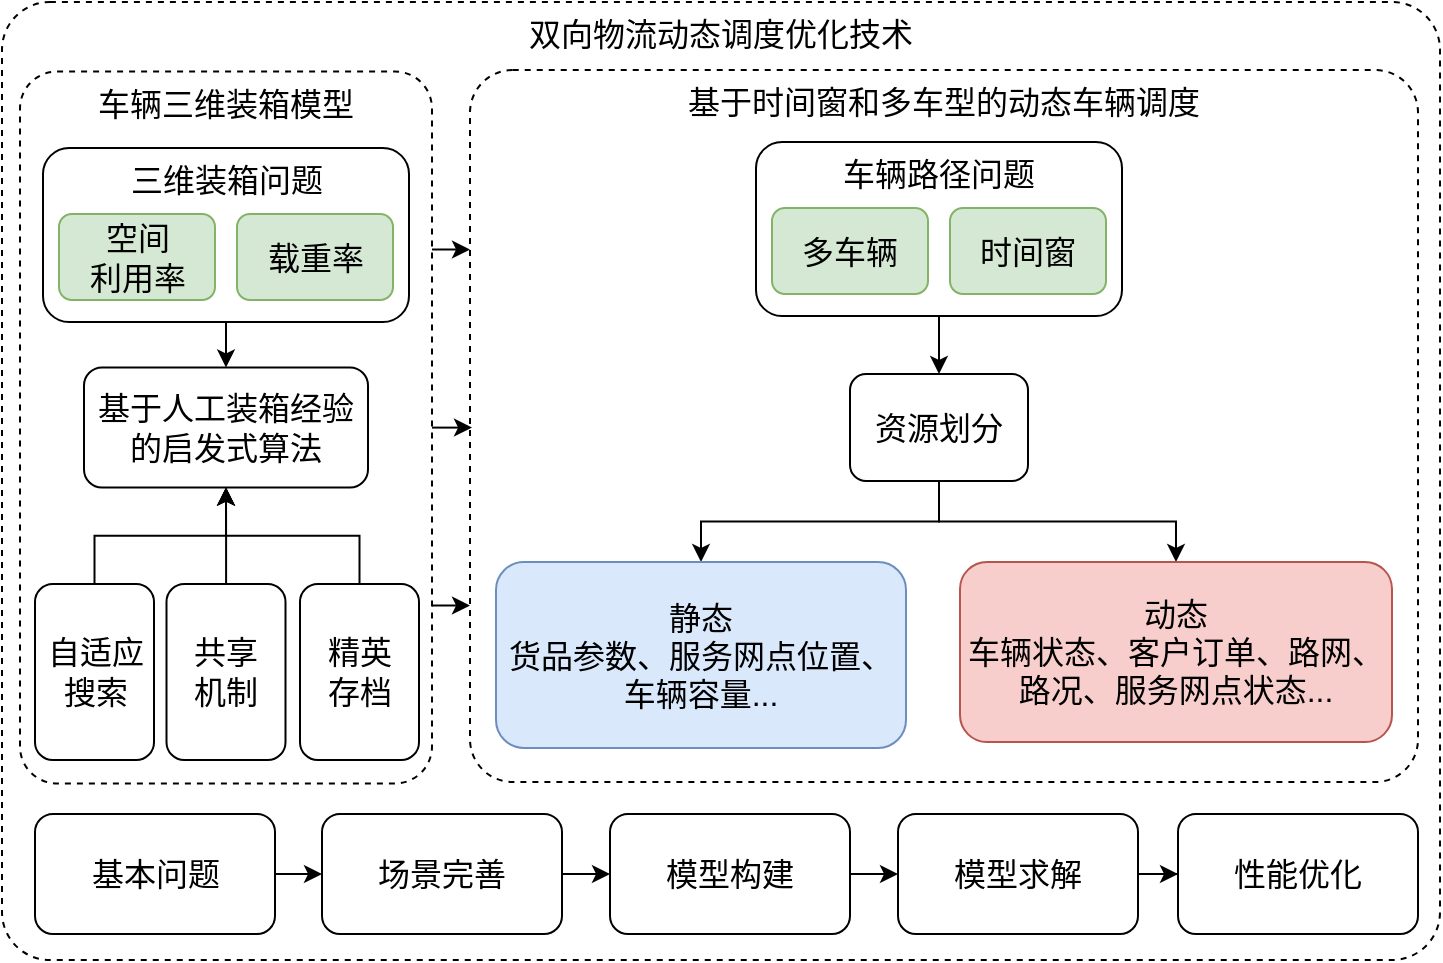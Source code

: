 <mxfile version="20.4.1" type="github">
  <diagram id="pGKcQqe7rzBw23-9qWBj" name="第 1 页">
    <mxGraphModel dx="1106" dy="734" grid="0" gridSize="10" guides="1" tooltips="1" connect="1" arrows="1" fold="1" page="1" pageScale="1" pageWidth="827" pageHeight="1169" math="0" shadow="0">
      <root>
        <mxCell id="0" />
        <mxCell id="1" parent="0" />
        <mxCell id="maDJqcjo1r75fHRdNXrU-39" value="双向物流动态调度优化技术" style="rounded=1;whiteSpace=wrap;html=1;labelBackgroundColor=none;fontSize=16;dashed=1;arcSize=5;verticalAlign=top;" vertex="1" parent="1">
          <mxGeometry x="51" y="211" width="719" height="479" as="geometry" />
        </mxCell>
        <mxCell id="maDJqcjo1r75fHRdNXrU-23" value="&lt;font style=&quot;font-size: 16px;&quot;&gt;基于时间窗和多车型的动态车辆调度&lt;/font&gt;" style="rounded=1;whiteSpace=wrap;html=1;dashed=1;arcSize=6;verticalAlign=top;" vertex="1" parent="1">
          <mxGeometry x="285" y="245" width="474" height="356" as="geometry" />
        </mxCell>
        <mxCell id="maDJqcjo1r75fHRdNXrU-41" value="" style="edgeStyle=orthogonalEdgeStyle;rounded=0;orthogonalLoop=1;jettySize=auto;html=1;fontSize=16;" edge="1" parent="1" source="nu8JQhl-7PeckI64FYxP-8" target="maDJqcjo1r75fHRdNXrU-23">
          <mxGeometry relative="1" as="geometry" />
        </mxCell>
        <mxCell id="maDJqcjo1r75fHRdNXrU-42" style="edgeStyle=orthogonalEdgeStyle;rounded=0;orthogonalLoop=1;jettySize=auto;html=1;exitX=1;exitY=0.25;exitDx=0;exitDy=0;entryX=0;entryY=0.25;entryDx=0;entryDy=0;fontSize=16;" edge="1" parent="1" source="nu8JQhl-7PeckI64FYxP-8" target="maDJqcjo1r75fHRdNXrU-23">
          <mxGeometry relative="1" as="geometry" />
        </mxCell>
        <mxCell id="maDJqcjo1r75fHRdNXrU-44" style="edgeStyle=orthogonalEdgeStyle;rounded=0;orthogonalLoop=1;jettySize=auto;html=1;exitX=1;exitY=0.75;exitDx=0;exitDy=0;entryX=0;entryY=0.75;entryDx=0;entryDy=0;fontSize=16;" edge="1" parent="1" source="nu8JQhl-7PeckI64FYxP-8" target="maDJqcjo1r75fHRdNXrU-23">
          <mxGeometry relative="1" as="geometry" />
        </mxCell>
        <mxCell id="nu8JQhl-7PeckI64FYxP-8" value="车辆三维装箱模型" style="rounded=1;whiteSpace=wrap;html=1;fontSize=16;verticalAlign=top;dashed=1;arcSize=9;" parent="1" vertex="1">
          <mxGeometry x="60" y="245.75" width="206" height="356" as="geometry" />
        </mxCell>
        <mxCell id="maDJqcjo1r75fHRdNXrU-3" value="" style="group" vertex="1" connectable="0" parent="1">
          <mxGeometry x="424" y="281" width="187" height="87" as="geometry" />
        </mxCell>
        <mxCell id="nu8JQhl-7PeckI64FYxP-1" value="&lt;font style=&quot;font-size: 16px;&quot;&gt;车辆路径问题&lt;/font&gt;" style="rounded=1;whiteSpace=wrap;html=1;verticalAlign=top;" parent="maDJqcjo1r75fHRdNXrU-3" vertex="1">
          <mxGeometry x="4" width="183" height="87" as="geometry" />
        </mxCell>
        <mxCell id="nu8JQhl-7PeckI64FYxP-3" value="&lt;font style=&quot;font-size: 16px;&quot;&gt;时间窗&lt;/font&gt;" style="rounded=1;whiteSpace=wrap;html=1;fillColor=#d5e8d4;strokeColor=#82b366;" parent="maDJqcjo1r75fHRdNXrU-3" vertex="1">
          <mxGeometry x="101" y="33" width="78" height="43" as="geometry" />
        </mxCell>
        <mxCell id="nu8JQhl-7PeckI64FYxP-4" value="&lt;font style=&quot;font-size: 16px;&quot;&gt;多车辆&lt;/font&gt;" style="rounded=1;whiteSpace=wrap;html=1;fillColor=#d5e8d4;strokeColor=#82b366;" parent="maDJqcjo1r75fHRdNXrU-3" vertex="1">
          <mxGeometry x="12" y="33" width="78" height="43" as="geometry" />
        </mxCell>
        <mxCell id="maDJqcjo1r75fHRdNXrU-21" style="edgeStyle=orthogonalEdgeStyle;rounded=0;orthogonalLoop=1;jettySize=auto;html=1;entryX=0.5;entryY=0;entryDx=0;entryDy=0;" edge="1" parent="1" source="maDJqcjo1r75fHRdNXrU-2" target="maDJqcjo1r75fHRdNXrU-8">
          <mxGeometry relative="1" as="geometry" />
        </mxCell>
        <mxCell id="maDJqcjo1r75fHRdNXrU-22" style="edgeStyle=orthogonalEdgeStyle;rounded=0;orthogonalLoop=1;jettySize=auto;html=1;" edge="1" parent="1" source="maDJqcjo1r75fHRdNXrU-2" target="maDJqcjo1r75fHRdNXrU-9">
          <mxGeometry relative="1" as="geometry" />
        </mxCell>
        <mxCell id="maDJqcjo1r75fHRdNXrU-2" value="&lt;font style=&quot;font-size: 16px;&quot;&gt;资源划分&lt;/font&gt;" style="rounded=1;whiteSpace=wrap;html=1;verticalAlign=middle;" vertex="1" parent="1">
          <mxGeometry x="475" y="397" width="89" height="53.5" as="geometry" />
        </mxCell>
        <mxCell id="maDJqcjo1r75fHRdNXrU-8" value="&lt;font style=&quot;font-size: 16px;&quot;&gt;静态&lt;br&gt;&lt;div class=&quot;lake-content&quot;&gt;&lt;span class=&quot;ne-text&quot;&gt;货品参数、服务网点位置、车辆容量...&lt;/span&gt;&lt;/div&gt;&lt;/font&gt;" style="rounded=1;whiteSpace=wrap;html=1;fillColor=#dae8fc;strokeColor=#6c8ebf;" vertex="1" parent="1">
          <mxGeometry x="298" y="491" width="205" height="93" as="geometry" />
        </mxCell>
        <mxCell id="maDJqcjo1r75fHRdNXrU-9" value="&lt;font style=&quot;font-size: 16px;&quot;&gt;动态&lt;br&gt;&lt;div class=&quot;lake-content&quot;&gt;&lt;span class=&quot;ne-text&quot;&gt;车辆状态、客户订单、路网、路况、服务网点状态...&lt;/span&gt;&lt;/div&gt;&lt;/font&gt;" style="rounded=1;whiteSpace=wrap;html=1;fillColor=#f8cecc;strokeColor=#b85450;" vertex="1" parent="1">
          <mxGeometry x="530" y="491" width="216" height="90" as="geometry" />
        </mxCell>
        <mxCell id="maDJqcjo1r75fHRdNXrU-20" style="edgeStyle=orthogonalEdgeStyle;rounded=0;orthogonalLoop=1;jettySize=auto;html=1;entryX=0.5;entryY=0;entryDx=0;entryDy=0;" edge="1" parent="1" source="nu8JQhl-7PeckI64FYxP-1" target="maDJqcjo1r75fHRdNXrU-2">
          <mxGeometry relative="1" as="geometry" />
        </mxCell>
        <mxCell id="maDJqcjo1r75fHRdNXrU-24" value="" style="group" vertex="1" connectable="0" parent="1">
          <mxGeometry x="67.5" y="284" width="187" height="87" as="geometry" />
        </mxCell>
        <mxCell id="maDJqcjo1r75fHRdNXrU-25" value="&lt;font style=&quot;font-size: 16px;&quot;&gt;三维装箱问题&lt;/font&gt;" style="rounded=1;whiteSpace=wrap;html=1;verticalAlign=top;" vertex="1" parent="maDJqcjo1r75fHRdNXrU-24">
          <mxGeometry x="4" width="183" height="87" as="geometry" />
        </mxCell>
        <mxCell id="maDJqcjo1r75fHRdNXrU-26" value="&lt;font style=&quot;font-size: 16px;&quot;&gt;载重率&lt;/font&gt;" style="rounded=1;whiteSpace=wrap;html=1;fillColor=#d5e8d4;strokeColor=#82b366;" vertex="1" parent="maDJqcjo1r75fHRdNXrU-24">
          <mxGeometry x="101" y="33" width="78" height="43" as="geometry" />
        </mxCell>
        <mxCell id="maDJqcjo1r75fHRdNXrU-27" value="&lt;font style=&quot;font-size: 16px;&quot;&gt;空间&lt;br&gt;利用率&lt;/font&gt;" style="rounded=1;whiteSpace=wrap;html=1;fillColor=#d5e8d4;strokeColor=#82b366;" vertex="1" parent="maDJqcjo1r75fHRdNXrU-24">
          <mxGeometry x="12" y="33" width="78" height="43" as="geometry" />
        </mxCell>
        <mxCell id="maDJqcjo1r75fHRdNXrU-29" value="基于人工装箱经验的启发式算法" style="rounded=1;whiteSpace=wrap;html=1;labelBackgroundColor=none;fontSize=16;" vertex="1" parent="1">
          <mxGeometry x="92" y="393.75" width="142" height="60" as="geometry" />
        </mxCell>
        <mxCell id="maDJqcjo1r75fHRdNXrU-30" value="" style="edgeStyle=orthogonalEdgeStyle;rounded=0;orthogonalLoop=1;jettySize=auto;html=1;fontSize=16;" edge="1" parent="1" source="maDJqcjo1r75fHRdNXrU-25" target="maDJqcjo1r75fHRdNXrU-29">
          <mxGeometry relative="1" as="geometry" />
        </mxCell>
        <mxCell id="maDJqcjo1r75fHRdNXrU-34" style="edgeStyle=orthogonalEdgeStyle;rounded=0;orthogonalLoop=1;jettySize=auto;html=1;entryX=0.5;entryY=1;entryDx=0;entryDy=0;fontSize=16;" edge="1" parent="1" source="maDJqcjo1r75fHRdNXrU-31" target="maDJqcjo1r75fHRdNXrU-29">
          <mxGeometry relative="1" as="geometry" />
        </mxCell>
        <mxCell id="maDJqcjo1r75fHRdNXrU-31" value="&lt;font style=&quot;font-size: 16px;&quot;&gt;自适应搜索&lt;/font&gt;" style="rounded=1;whiteSpace=wrap;html=1;verticalAlign=middle;" vertex="1" parent="1">
          <mxGeometry x="67.5" y="502" width="59.5" height="88" as="geometry" />
        </mxCell>
        <mxCell id="maDJqcjo1r75fHRdNXrU-37" value="" style="edgeStyle=orthogonalEdgeStyle;rounded=0;orthogonalLoop=1;jettySize=auto;html=1;fontSize=16;" edge="1" parent="1" source="maDJqcjo1r75fHRdNXrU-35" target="maDJqcjo1r75fHRdNXrU-29">
          <mxGeometry relative="1" as="geometry" />
        </mxCell>
        <mxCell id="maDJqcjo1r75fHRdNXrU-35" value="&lt;font style=&quot;font-size: 16px;&quot;&gt;共享&lt;br&gt;机制&lt;/font&gt;" style="rounded=1;whiteSpace=wrap;html=1;verticalAlign=middle;" vertex="1" parent="1">
          <mxGeometry x="133.25" y="502" width="59.5" height="88" as="geometry" />
        </mxCell>
        <mxCell id="maDJqcjo1r75fHRdNXrU-38" style="edgeStyle=orthogonalEdgeStyle;rounded=0;orthogonalLoop=1;jettySize=auto;html=1;entryX=0.5;entryY=1;entryDx=0;entryDy=0;fontSize=16;" edge="1" parent="1" source="maDJqcjo1r75fHRdNXrU-36" target="maDJqcjo1r75fHRdNXrU-29">
          <mxGeometry relative="1" as="geometry" />
        </mxCell>
        <mxCell id="maDJqcjo1r75fHRdNXrU-36" value="&lt;span style=&quot;font-size: 16px;&quot;&gt;精英&lt;br&gt;存档&lt;br&gt;&lt;/span&gt;" style="rounded=1;whiteSpace=wrap;html=1;verticalAlign=middle;" vertex="1" parent="1">
          <mxGeometry x="200" y="502" width="59.5" height="88" as="geometry" />
        </mxCell>
        <mxCell id="maDJqcjo1r75fHRdNXrU-47" style="edgeStyle=orthogonalEdgeStyle;rounded=0;orthogonalLoop=1;jettySize=auto;html=1;exitX=1;exitY=0.5;exitDx=0;exitDy=0;fontSize=16;" edge="1" parent="1" source="maDJqcjo1r75fHRdNXrU-45" target="maDJqcjo1r75fHRdNXrU-46">
          <mxGeometry relative="1" as="geometry" />
        </mxCell>
        <mxCell id="maDJqcjo1r75fHRdNXrU-45" value="基本问题" style="rounded=1;whiteSpace=wrap;html=1;labelBackgroundColor=none;fontSize=16;" vertex="1" parent="1">
          <mxGeometry x="67.5" y="617" width="120" height="60" as="geometry" />
        </mxCell>
        <mxCell id="maDJqcjo1r75fHRdNXrU-51" value="" style="edgeStyle=orthogonalEdgeStyle;rounded=0;orthogonalLoop=1;jettySize=auto;html=1;fontSize=16;" edge="1" parent="1" source="maDJqcjo1r75fHRdNXrU-46" target="maDJqcjo1r75fHRdNXrU-48">
          <mxGeometry relative="1" as="geometry" />
        </mxCell>
        <mxCell id="maDJqcjo1r75fHRdNXrU-46" value="场景完善" style="rounded=1;whiteSpace=wrap;html=1;labelBackgroundColor=none;fontSize=16;" vertex="1" parent="1">
          <mxGeometry x="211" y="617" width="120" height="60" as="geometry" />
        </mxCell>
        <mxCell id="maDJqcjo1r75fHRdNXrU-52" value="" style="edgeStyle=orthogonalEdgeStyle;rounded=0;orthogonalLoop=1;jettySize=auto;html=1;fontSize=16;" edge="1" parent="1" source="maDJqcjo1r75fHRdNXrU-48" target="maDJqcjo1r75fHRdNXrU-49">
          <mxGeometry relative="1" as="geometry" />
        </mxCell>
        <mxCell id="maDJqcjo1r75fHRdNXrU-48" value="模型构建" style="rounded=1;whiteSpace=wrap;html=1;labelBackgroundColor=none;fontSize=16;" vertex="1" parent="1">
          <mxGeometry x="355" y="617" width="120" height="60" as="geometry" />
        </mxCell>
        <mxCell id="maDJqcjo1r75fHRdNXrU-53" value="" style="edgeStyle=orthogonalEdgeStyle;rounded=0;orthogonalLoop=1;jettySize=auto;html=1;fontSize=16;" edge="1" parent="1" source="maDJqcjo1r75fHRdNXrU-49" target="maDJqcjo1r75fHRdNXrU-50">
          <mxGeometry relative="1" as="geometry" />
        </mxCell>
        <mxCell id="maDJqcjo1r75fHRdNXrU-49" value="模型求解" style="rounded=1;whiteSpace=wrap;html=1;labelBackgroundColor=none;fontSize=16;" vertex="1" parent="1">
          <mxGeometry x="499" y="617" width="120" height="60" as="geometry" />
        </mxCell>
        <mxCell id="maDJqcjo1r75fHRdNXrU-50" value="性能优化" style="rounded=1;whiteSpace=wrap;html=1;labelBackgroundColor=none;fontSize=16;" vertex="1" parent="1">
          <mxGeometry x="639" y="617" width="120" height="60" as="geometry" />
        </mxCell>
      </root>
    </mxGraphModel>
  </diagram>
</mxfile>
